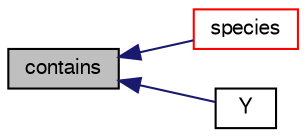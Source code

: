 digraph "contains"
{
  bgcolor="transparent";
  edge [fontname="FreeSans",fontsize="10",labelfontname="FreeSans",labelfontsize="10"];
  node [fontname="FreeSans",fontsize="10",shape=record];
  rankdir="LR";
  Node132 [label="contains",height=0.2,width=0.4,color="black", fillcolor="grey75", style="filled", fontcolor="black"];
  Node132 -> Node133 [dir="back",color="midnightblue",fontsize="10",style="solid",fontname="FreeSans"];
  Node133 [label="species",height=0.2,width=0.4,color="red",URL="$a30130.html#ab084ae67cf447fdf6058617bad7a13c2",tooltip="Return the table of species. "];
  Node132 -> Node169 [dir="back",color="midnightblue",fontsize="10",style="solid",fontname="FreeSans"];
  Node169 [label="Y",height=0.2,width=0.4,color="black",URL="$a30130.html#af477fd28bd55d9e77efd374db62bedfe",tooltip="Return the const mass-fraction field for a specie given by name. "];
}

